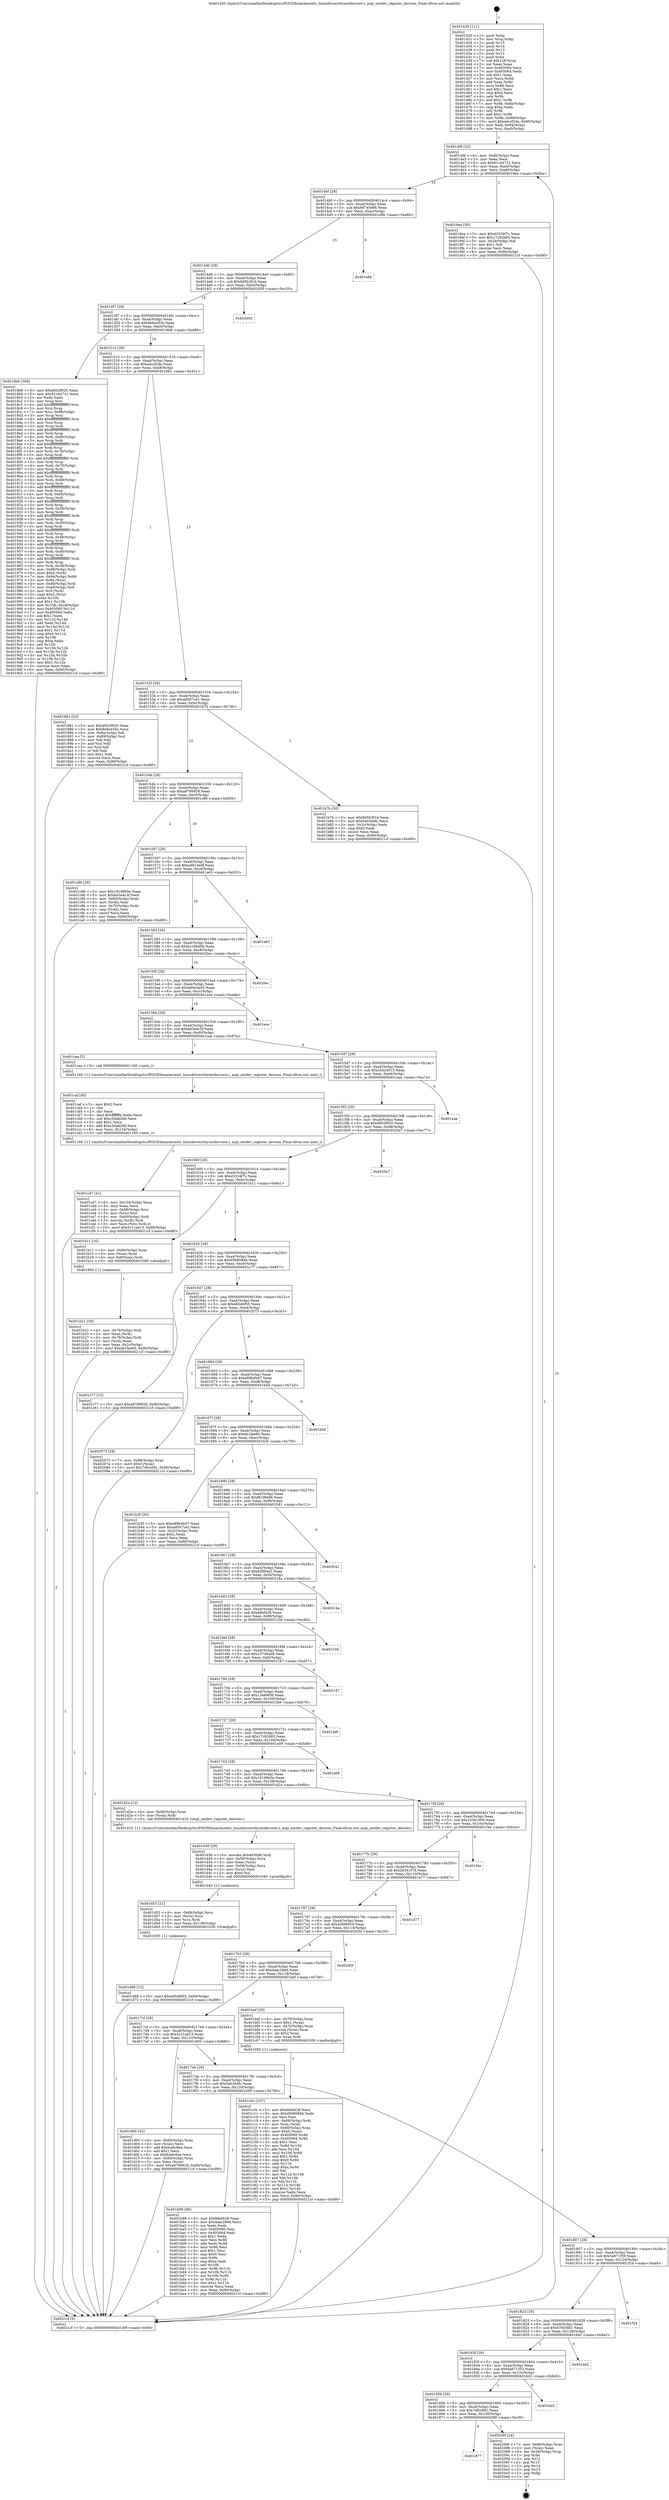 digraph "0x401430" {
  label = "0x401430 (/mnt/c/Users/mathe/Desktop/tcc/POCII/binaries/extr_linuxdriversttyserdevcore.c_acpi_serdev_register_devices_Final-ollvm.out::main(0))"
  labelloc = "t"
  node[shape=record]

  Entry [label="",width=0.3,height=0.3,shape=circle,fillcolor=black,style=filled]
  "0x40149f" [label="{
     0x40149f [32]\l
     | [instrs]\l
     &nbsp;&nbsp;0x40149f \<+6\>: mov -0x90(%rbp),%eax\l
     &nbsp;&nbsp;0x4014a5 \<+2\>: mov %eax,%ecx\l
     &nbsp;&nbsp;0x4014a7 \<+6\>: sub $0x81c44731,%ecx\l
     &nbsp;&nbsp;0x4014ad \<+6\>: mov %eax,-0xa4(%rbp)\l
     &nbsp;&nbsp;0x4014b3 \<+6\>: mov %ecx,-0xa8(%rbp)\l
     &nbsp;&nbsp;0x4014b9 \<+6\>: je 00000000004019ea \<main+0x5ba\>\l
  }"]
  "0x4019ea" [label="{
     0x4019ea [30]\l
     | [instrs]\l
     &nbsp;&nbsp;0x4019ea \<+5\>: mov $0xd3334f7c,%eax\l
     &nbsp;&nbsp;0x4019ef \<+5\>: mov $0x17c92b85,%ecx\l
     &nbsp;&nbsp;0x4019f4 \<+3\>: mov -0x2d(%rbp),%dl\l
     &nbsp;&nbsp;0x4019f7 \<+3\>: test $0x1,%dl\l
     &nbsp;&nbsp;0x4019fa \<+3\>: cmovne %ecx,%eax\l
     &nbsp;&nbsp;0x4019fd \<+6\>: mov %eax,-0x90(%rbp)\l
     &nbsp;&nbsp;0x401a03 \<+5\>: jmp 00000000004021cf \<main+0xd9f\>\l
  }"]
  "0x4014bf" [label="{
     0x4014bf [28]\l
     | [instrs]\l
     &nbsp;&nbsp;0x4014bf \<+5\>: jmp 00000000004014c4 \<main+0x94\>\l
     &nbsp;&nbsp;0x4014c4 \<+6\>: mov -0xa4(%rbp),%eax\l
     &nbsp;&nbsp;0x4014ca \<+5\>: sub $0x98745e66,%eax\l
     &nbsp;&nbsp;0x4014cf \<+6\>: mov %eax,-0xac(%rbp)\l
     &nbsp;&nbsp;0x4014d5 \<+6\>: je 0000000000401e9b \<main+0xa6b\>\l
  }"]
  Exit [label="",width=0.3,height=0.3,shape=circle,fillcolor=black,style=filled,peripheries=2]
  "0x401e9b" [label="{
     0x401e9b\l
  }", style=dashed]
  "0x4014db" [label="{
     0x4014db [28]\l
     | [instrs]\l
     &nbsp;&nbsp;0x4014db \<+5\>: jmp 00000000004014e0 \<main+0xb0\>\l
     &nbsp;&nbsp;0x4014e0 \<+6\>: mov -0xa4(%rbp),%eax\l
     &nbsp;&nbsp;0x4014e6 \<+5\>: sub $0x9d5b3f1d,%eax\l
     &nbsp;&nbsp;0x4014eb \<+6\>: mov %eax,-0xb0(%rbp)\l
     &nbsp;&nbsp;0x4014f1 \<+6\>: je 0000000000402050 \<main+0xc20\>\l
  }"]
  "0x401877" [label="{
     0x401877\l
  }", style=dashed]
  "0x402050" [label="{
     0x402050\l
  }", style=dashed]
  "0x4014f7" [label="{
     0x4014f7 [28]\l
     | [instrs]\l
     &nbsp;&nbsp;0x4014f7 \<+5\>: jmp 00000000004014fc \<main+0xcc\>\l
     &nbsp;&nbsp;0x4014fc \<+6\>: mov -0xa4(%rbp),%eax\l
     &nbsp;&nbsp;0x401502 \<+5\>: sub $0x9e9a455e,%eax\l
     &nbsp;&nbsp;0x401507 \<+6\>: mov %eax,-0xb4(%rbp)\l
     &nbsp;&nbsp;0x40150d \<+6\>: je 00000000004018b6 \<main+0x486\>\l
  }"]
  "0x40208f" [label="{
     0x40208f [24]\l
     | [instrs]\l
     &nbsp;&nbsp;0x40208f \<+7\>: mov -0x88(%rbp),%rax\l
     &nbsp;&nbsp;0x402096 \<+2\>: mov (%rax),%eax\l
     &nbsp;&nbsp;0x402098 \<+4\>: lea -0x28(%rbp),%rsp\l
     &nbsp;&nbsp;0x40209c \<+1\>: pop %rbx\l
     &nbsp;&nbsp;0x40209d \<+2\>: pop %r12\l
     &nbsp;&nbsp;0x40209f \<+2\>: pop %r13\l
     &nbsp;&nbsp;0x4020a1 \<+2\>: pop %r14\l
     &nbsp;&nbsp;0x4020a3 \<+2\>: pop %r15\l
     &nbsp;&nbsp;0x4020a5 \<+1\>: pop %rbp\l
     &nbsp;&nbsp;0x4020a6 \<+1\>: ret\l
  }"]
  "0x4018b6" [label="{
     0x4018b6 [308]\l
     | [instrs]\l
     &nbsp;&nbsp;0x4018b6 \<+5\>: mov $0xd002f920,%eax\l
     &nbsp;&nbsp;0x4018bb \<+5\>: mov $0x81c44731,%ecx\l
     &nbsp;&nbsp;0x4018c0 \<+2\>: xor %edx,%edx\l
     &nbsp;&nbsp;0x4018c2 \<+3\>: mov %rsp,%rsi\l
     &nbsp;&nbsp;0x4018c5 \<+4\>: add $0xfffffffffffffff0,%rsi\l
     &nbsp;&nbsp;0x4018c9 \<+3\>: mov %rsi,%rsp\l
     &nbsp;&nbsp;0x4018cc \<+7\>: mov %rsi,-0x88(%rbp)\l
     &nbsp;&nbsp;0x4018d3 \<+3\>: mov %rsp,%rsi\l
     &nbsp;&nbsp;0x4018d6 \<+4\>: add $0xfffffffffffffff0,%rsi\l
     &nbsp;&nbsp;0x4018da \<+3\>: mov %rsi,%rsp\l
     &nbsp;&nbsp;0x4018dd \<+3\>: mov %rsp,%rdi\l
     &nbsp;&nbsp;0x4018e0 \<+4\>: add $0xfffffffffffffff0,%rdi\l
     &nbsp;&nbsp;0x4018e4 \<+3\>: mov %rdi,%rsp\l
     &nbsp;&nbsp;0x4018e7 \<+4\>: mov %rdi,-0x80(%rbp)\l
     &nbsp;&nbsp;0x4018eb \<+3\>: mov %rsp,%rdi\l
     &nbsp;&nbsp;0x4018ee \<+4\>: add $0xfffffffffffffff0,%rdi\l
     &nbsp;&nbsp;0x4018f2 \<+3\>: mov %rdi,%rsp\l
     &nbsp;&nbsp;0x4018f5 \<+4\>: mov %rdi,-0x78(%rbp)\l
     &nbsp;&nbsp;0x4018f9 \<+3\>: mov %rsp,%rdi\l
     &nbsp;&nbsp;0x4018fc \<+4\>: add $0xfffffffffffffff0,%rdi\l
     &nbsp;&nbsp;0x401900 \<+3\>: mov %rdi,%rsp\l
     &nbsp;&nbsp;0x401903 \<+4\>: mov %rdi,-0x70(%rbp)\l
     &nbsp;&nbsp;0x401907 \<+3\>: mov %rsp,%rdi\l
     &nbsp;&nbsp;0x40190a \<+4\>: add $0xfffffffffffffff0,%rdi\l
     &nbsp;&nbsp;0x40190e \<+3\>: mov %rdi,%rsp\l
     &nbsp;&nbsp;0x401911 \<+4\>: mov %rdi,-0x68(%rbp)\l
     &nbsp;&nbsp;0x401915 \<+3\>: mov %rsp,%rdi\l
     &nbsp;&nbsp;0x401918 \<+4\>: add $0xfffffffffffffff0,%rdi\l
     &nbsp;&nbsp;0x40191c \<+3\>: mov %rdi,%rsp\l
     &nbsp;&nbsp;0x40191f \<+4\>: mov %rdi,-0x60(%rbp)\l
     &nbsp;&nbsp;0x401923 \<+3\>: mov %rsp,%rdi\l
     &nbsp;&nbsp;0x401926 \<+4\>: add $0xfffffffffffffff0,%rdi\l
     &nbsp;&nbsp;0x40192a \<+3\>: mov %rdi,%rsp\l
     &nbsp;&nbsp;0x40192d \<+4\>: mov %rdi,-0x58(%rbp)\l
     &nbsp;&nbsp;0x401931 \<+3\>: mov %rsp,%rdi\l
     &nbsp;&nbsp;0x401934 \<+4\>: add $0xfffffffffffffff0,%rdi\l
     &nbsp;&nbsp;0x401938 \<+3\>: mov %rdi,%rsp\l
     &nbsp;&nbsp;0x40193b \<+4\>: mov %rdi,-0x50(%rbp)\l
     &nbsp;&nbsp;0x40193f \<+3\>: mov %rsp,%rdi\l
     &nbsp;&nbsp;0x401942 \<+4\>: add $0xfffffffffffffff0,%rdi\l
     &nbsp;&nbsp;0x401946 \<+3\>: mov %rdi,%rsp\l
     &nbsp;&nbsp;0x401949 \<+4\>: mov %rdi,-0x48(%rbp)\l
     &nbsp;&nbsp;0x40194d \<+3\>: mov %rsp,%rdi\l
     &nbsp;&nbsp;0x401950 \<+4\>: add $0xfffffffffffffff0,%rdi\l
     &nbsp;&nbsp;0x401954 \<+3\>: mov %rdi,%rsp\l
     &nbsp;&nbsp;0x401957 \<+4\>: mov %rdi,-0x40(%rbp)\l
     &nbsp;&nbsp;0x40195b \<+3\>: mov %rsp,%rdi\l
     &nbsp;&nbsp;0x40195e \<+4\>: add $0xfffffffffffffff0,%rdi\l
     &nbsp;&nbsp;0x401962 \<+3\>: mov %rdi,%rsp\l
     &nbsp;&nbsp;0x401965 \<+4\>: mov %rdi,-0x38(%rbp)\l
     &nbsp;&nbsp;0x401969 \<+7\>: mov -0x88(%rbp),%rdi\l
     &nbsp;&nbsp;0x401970 \<+6\>: movl $0x0,(%rdi)\l
     &nbsp;&nbsp;0x401976 \<+7\>: mov -0x94(%rbp),%r8d\l
     &nbsp;&nbsp;0x40197d \<+3\>: mov %r8d,(%rsi)\l
     &nbsp;&nbsp;0x401980 \<+4\>: mov -0x80(%rbp),%rdi\l
     &nbsp;&nbsp;0x401984 \<+7\>: mov -0xa0(%rbp),%r9\l
     &nbsp;&nbsp;0x40198b \<+3\>: mov %r9,(%rdi)\l
     &nbsp;&nbsp;0x40198e \<+3\>: cmpl $0x2,(%rsi)\l
     &nbsp;&nbsp;0x401991 \<+4\>: setne %r10b\l
     &nbsp;&nbsp;0x401995 \<+4\>: and $0x1,%r10b\l
     &nbsp;&nbsp;0x401999 \<+4\>: mov %r10b,-0x2d(%rbp)\l
     &nbsp;&nbsp;0x40199d \<+8\>: mov 0x405060,%r11d\l
     &nbsp;&nbsp;0x4019a5 \<+7\>: mov 0x405064,%ebx\l
     &nbsp;&nbsp;0x4019ac \<+3\>: sub $0x1,%edx\l
     &nbsp;&nbsp;0x4019af \<+3\>: mov %r11d,%r14d\l
     &nbsp;&nbsp;0x4019b2 \<+3\>: add %edx,%r14d\l
     &nbsp;&nbsp;0x4019b5 \<+4\>: imul %r14d,%r11d\l
     &nbsp;&nbsp;0x4019b9 \<+4\>: and $0x1,%r11d\l
     &nbsp;&nbsp;0x4019bd \<+4\>: cmp $0x0,%r11d\l
     &nbsp;&nbsp;0x4019c1 \<+4\>: sete %r10b\l
     &nbsp;&nbsp;0x4019c5 \<+3\>: cmp $0xa,%ebx\l
     &nbsp;&nbsp;0x4019c8 \<+4\>: setl %r15b\l
     &nbsp;&nbsp;0x4019cc \<+3\>: mov %r10b,%r12b\l
     &nbsp;&nbsp;0x4019cf \<+3\>: and %r15b,%r12b\l
     &nbsp;&nbsp;0x4019d2 \<+3\>: xor %r15b,%r10b\l
     &nbsp;&nbsp;0x4019d5 \<+3\>: or %r10b,%r12b\l
     &nbsp;&nbsp;0x4019d8 \<+4\>: test $0x1,%r12b\l
     &nbsp;&nbsp;0x4019dc \<+3\>: cmovne %ecx,%eax\l
     &nbsp;&nbsp;0x4019df \<+6\>: mov %eax,-0x90(%rbp)\l
     &nbsp;&nbsp;0x4019e5 \<+5\>: jmp 00000000004021cf \<main+0xd9f\>\l
  }"]
  "0x401513" [label="{
     0x401513 [28]\l
     | [instrs]\l
     &nbsp;&nbsp;0x401513 \<+5\>: jmp 0000000000401518 \<main+0xe8\>\l
     &nbsp;&nbsp;0x401518 \<+6\>: mov -0xa4(%rbp),%eax\l
     &nbsp;&nbsp;0x40151e \<+5\>: sub $0xa4ccf24e,%eax\l
     &nbsp;&nbsp;0x401523 \<+6\>: mov %eax,-0xb8(%rbp)\l
     &nbsp;&nbsp;0x401529 \<+6\>: je 0000000000401881 \<main+0x451\>\l
  }"]
  "0x40185b" [label="{
     0x40185b [28]\l
     | [instrs]\l
     &nbsp;&nbsp;0x40185b \<+5\>: jmp 0000000000401860 \<main+0x430\>\l
     &nbsp;&nbsp;0x401860 \<+6\>: mov -0xa4(%rbp),%eax\l
     &nbsp;&nbsp;0x401866 \<+5\>: sub $0x7dfcc691,%eax\l
     &nbsp;&nbsp;0x40186b \<+6\>: mov %eax,-0x130(%rbp)\l
     &nbsp;&nbsp;0x401871 \<+6\>: je 000000000040208f \<main+0xc5f\>\l
  }"]
  "0x401881" [label="{
     0x401881 [53]\l
     | [instrs]\l
     &nbsp;&nbsp;0x401881 \<+5\>: mov $0xd002f920,%eax\l
     &nbsp;&nbsp;0x401886 \<+5\>: mov $0x9e9a455e,%ecx\l
     &nbsp;&nbsp;0x40188b \<+6\>: mov -0x8a(%rbp),%dl\l
     &nbsp;&nbsp;0x401891 \<+7\>: mov -0x89(%rbp),%sil\l
     &nbsp;&nbsp;0x401898 \<+3\>: mov %dl,%dil\l
     &nbsp;&nbsp;0x40189b \<+3\>: and %sil,%dil\l
     &nbsp;&nbsp;0x40189e \<+3\>: xor %sil,%dl\l
     &nbsp;&nbsp;0x4018a1 \<+3\>: or %dl,%dil\l
     &nbsp;&nbsp;0x4018a4 \<+4\>: test $0x1,%dil\l
     &nbsp;&nbsp;0x4018a8 \<+3\>: cmovne %ecx,%eax\l
     &nbsp;&nbsp;0x4018ab \<+6\>: mov %eax,-0x90(%rbp)\l
     &nbsp;&nbsp;0x4018b1 \<+5\>: jmp 00000000004021cf \<main+0xd9f\>\l
  }"]
  "0x40152f" [label="{
     0x40152f [28]\l
     | [instrs]\l
     &nbsp;&nbsp;0x40152f \<+5\>: jmp 0000000000401534 \<main+0x104\>\l
     &nbsp;&nbsp;0x401534 \<+6\>: mov -0xa4(%rbp),%eax\l
     &nbsp;&nbsp;0x40153a \<+5\>: sub $0xa8507ce2,%eax\l
     &nbsp;&nbsp;0x40153f \<+6\>: mov %eax,-0xbc(%rbp)\l
     &nbsp;&nbsp;0x401545 \<+6\>: je 0000000000401b7b \<main+0x74b\>\l
  }"]
  "0x4021cf" [label="{
     0x4021cf [5]\l
     | [instrs]\l
     &nbsp;&nbsp;0x4021cf \<+5\>: jmp 000000000040149f \<main+0x6f\>\l
  }"]
  "0x401430" [label="{
     0x401430 [111]\l
     | [instrs]\l
     &nbsp;&nbsp;0x401430 \<+1\>: push %rbp\l
     &nbsp;&nbsp;0x401431 \<+3\>: mov %rsp,%rbp\l
     &nbsp;&nbsp;0x401434 \<+2\>: push %r15\l
     &nbsp;&nbsp;0x401436 \<+2\>: push %r14\l
     &nbsp;&nbsp;0x401438 \<+2\>: push %r13\l
     &nbsp;&nbsp;0x40143a \<+2\>: push %r12\l
     &nbsp;&nbsp;0x40143c \<+1\>: push %rbx\l
     &nbsp;&nbsp;0x40143d \<+7\>: sub $0x128,%rsp\l
     &nbsp;&nbsp;0x401444 \<+2\>: xor %eax,%eax\l
     &nbsp;&nbsp;0x401446 \<+7\>: mov 0x405060,%ecx\l
     &nbsp;&nbsp;0x40144d \<+7\>: mov 0x405064,%edx\l
     &nbsp;&nbsp;0x401454 \<+3\>: sub $0x1,%eax\l
     &nbsp;&nbsp;0x401457 \<+3\>: mov %ecx,%r8d\l
     &nbsp;&nbsp;0x40145a \<+3\>: add %eax,%r8d\l
     &nbsp;&nbsp;0x40145d \<+4\>: imul %r8d,%ecx\l
     &nbsp;&nbsp;0x401461 \<+3\>: and $0x1,%ecx\l
     &nbsp;&nbsp;0x401464 \<+3\>: cmp $0x0,%ecx\l
     &nbsp;&nbsp;0x401467 \<+4\>: sete %r9b\l
     &nbsp;&nbsp;0x40146b \<+4\>: and $0x1,%r9b\l
     &nbsp;&nbsp;0x40146f \<+7\>: mov %r9b,-0x8a(%rbp)\l
     &nbsp;&nbsp;0x401476 \<+3\>: cmp $0xa,%edx\l
     &nbsp;&nbsp;0x401479 \<+4\>: setl %r9b\l
     &nbsp;&nbsp;0x40147d \<+4\>: and $0x1,%r9b\l
     &nbsp;&nbsp;0x401481 \<+7\>: mov %r9b,-0x89(%rbp)\l
     &nbsp;&nbsp;0x401488 \<+10\>: movl $0xa4ccf24e,-0x90(%rbp)\l
     &nbsp;&nbsp;0x401492 \<+6\>: mov %edi,-0x94(%rbp)\l
     &nbsp;&nbsp;0x401498 \<+7\>: mov %rsi,-0xa0(%rbp)\l
  }"]
  "0x401b02" [label="{
     0x401b02\l
  }", style=dashed]
  "0x40183f" [label="{
     0x40183f [28]\l
     | [instrs]\l
     &nbsp;&nbsp;0x40183f \<+5\>: jmp 0000000000401844 \<main+0x414\>\l
     &nbsp;&nbsp;0x401844 \<+6\>: mov -0xa4(%rbp),%eax\l
     &nbsp;&nbsp;0x40184a \<+5\>: sub $0x6a671351,%eax\l
     &nbsp;&nbsp;0x40184f \<+6\>: mov %eax,-0x12c(%rbp)\l
     &nbsp;&nbsp;0x401855 \<+6\>: je 0000000000401b02 \<main+0x6d2\>\l
  }"]
  "0x401b7b" [label="{
     0x401b7b [30]\l
     | [instrs]\l
     &nbsp;&nbsp;0x401b7b \<+5\>: mov $0x9d5b3f1d,%eax\l
     &nbsp;&nbsp;0x401b80 \<+5\>: mov $0x5e03d4fc,%ecx\l
     &nbsp;&nbsp;0x401b85 \<+3\>: mov -0x2c(%rbp),%edx\l
     &nbsp;&nbsp;0x401b88 \<+3\>: cmp $0x0,%edx\l
     &nbsp;&nbsp;0x401b8b \<+3\>: cmove %ecx,%eax\l
     &nbsp;&nbsp;0x401b8e \<+6\>: mov %eax,-0x90(%rbp)\l
     &nbsp;&nbsp;0x401b94 \<+5\>: jmp 00000000004021cf \<main+0xd9f\>\l
  }"]
  "0x40154b" [label="{
     0x40154b [28]\l
     | [instrs]\l
     &nbsp;&nbsp;0x40154b \<+5\>: jmp 0000000000401550 \<main+0x120\>\l
     &nbsp;&nbsp;0x401550 \<+6\>: mov -0xa4(%rbp),%eax\l
     &nbsp;&nbsp;0x401556 \<+5\>: sub $0xa8799928,%eax\l
     &nbsp;&nbsp;0x40155b \<+6\>: mov %eax,-0xc0(%rbp)\l
     &nbsp;&nbsp;0x401561 \<+6\>: je 0000000000401c86 \<main+0x856\>\l
  }"]
  "0x401dd2" [label="{
     0x401dd2\l
  }", style=dashed]
  "0x401c86" [label="{
     0x401c86 [36]\l
     | [instrs]\l
     &nbsp;&nbsp;0x401c86 \<+5\>: mov $0x19198b5e,%eax\l
     &nbsp;&nbsp;0x401c8b \<+5\>: mov $0xbd3a4c3f,%ecx\l
     &nbsp;&nbsp;0x401c90 \<+4\>: mov -0x60(%rbp),%rdx\l
     &nbsp;&nbsp;0x401c94 \<+2\>: mov (%rdx),%esi\l
     &nbsp;&nbsp;0x401c96 \<+4\>: mov -0x70(%rbp),%rdx\l
     &nbsp;&nbsp;0x401c9a \<+2\>: cmp (%rdx),%esi\l
     &nbsp;&nbsp;0x401c9c \<+3\>: cmovl %ecx,%eax\l
     &nbsp;&nbsp;0x401c9f \<+6\>: mov %eax,-0x90(%rbp)\l
     &nbsp;&nbsp;0x401ca5 \<+5\>: jmp 00000000004021cf \<main+0xd9f\>\l
  }"]
  "0x401567" [label="{
     0x401567 [28]\l
     | [instrs]\l
     &nbsp;&nbsp;0x401567 \<+5\>: jmp 000000000040156c \<main+0x13c\>\l
     &nbsp;&nbsp;0x40156c \<+6\>: mov -0xa4(%rbp),%eax\l
     &nbsp;&nbsp;0x401572 \<+5\>: sub $0xad914edf,%eax\l
     &nbsp;&nbsp;0x401577 \<+6\>: mov %eax,-0xc4(%rbp)\l
     &nbsp;&nbsp;0x40157d \<+6\>: je 0000000000401a63 \<main+0x633\>\l
  }"]
  "0x401823" [label="{
     0x401823 [28]\l
     | [instrs]\l
     &nbsp;&nbsp;0x401823 \<+5\>: jmp 0000000000401828 \<main+0x3f8\>\l
     &nbsp;&nbsp;0x401828 \<+6\>: mov -0xa4(%rbp),%eax\l
     &nbsp;&nbsp;0x40182e \<+5\>: sub $0x67603fd1,%eax\l
     &nbsp;&nbsp;0x401833 \<+6\>: mov %eax,-0x128(%rbp)\l
     &nbsp;&nbsp;0x401839 \<+6\>: je 0000000000401dd2 \<main+0x9a2\>\l
  }"]
  "0x401a63" [label="{
     0x401a63\l
  }", style=dashed]
  "0x401583" [label="{
     0x401583 [28]\l
     | [instrs]\l
     &nbsp;&nbsp;0x401583 \<+5\>: jmp 0000000000401588 \<main+0x158\>\l
     &nbsp;&nbsp;0x401588 \<+6\>: mov -0xa4(%rbp),%eax\l
     &nbsp;&nbsp;0x40158e \<+5\>: sub $0xb1c6bd0b,%eax\l
     &nbsp;&nbsp;0x401593 \<+6\>: mov %eax,-0xc8(%rbp)\l
     &nbsp;&nbsp;0x401599 \<+6\>: je 00000000004020ec \<main+0xcbc\>\l
  }"]
  "0x401f24" [label="{
     0x401f24\l
  }", style=dashed]
  "0x4020ec" [label="{
     0x4020ec\l
  }", style=dashed]
  "0x40159f" [label="{
     0x40159f [28]\l
     | [instrs]\l
     &nbsp;&nbsp;0x40159f \<+5\>: jmp 00000000004015a4 \<main+0x174\>\l
     &nbsp;&nbsp;0x4015a4 \<+6\>: mov -0xa4(%rbp),%eax\l
     &nbsp;&nbsp;0x4015aa \<+5\>: sub $0xb60e3a45,%eax\l
     &nbsp;&nbsp;0x4015af \<+6\>: mov %eax,-0xcc(%rbp)\l
     &nbsp;&nbsp;0x4015b5 \<+6\>: je 0000000000401ece \<main+0xa9e\>\l
  }"]
  "0x401d68" [label="{
     0x401d68 [15]\l
     | [instrs]\l
     &nbsp;&nbsp;0x401d68 \<+10\>: movl $0xe6546f55,-0x90(%rbp)\l
     &nbsp;&nbsp;0x401d72 \<+5\>: jmp 00000000004021cf \<main+0xd9f\>\l
  }"]
  "0x401ece" [label="{
     0x401ece\l
  }", style=dashed]
  "0x4015bb" [label="{
     0x4015bb [28]\l
     | [instrs]\l
     &nbsp;&nbsp;0x4015bb \<+5\>: jmp 00000000004015c0 \<main+0x190\>\l
     &nbsp;&nbsp;0x4015c0 \<+6\>: mov -0xa4(%rbp),%eax\l
     &nbsp;&nbsp;0x4015c6 \<+5\>: sub $0xbd3a4c3f,%eax\l
     &nbsp;&nbsp;0x4015cb \<+6\>: mov %eax,-0xd0(%rbp)\l
     &nbsp;&nbsp;0x4015d1 \<+6\>: je 0000000000401caa \<main+0x87a\>\l
  }"]
  "0x401d53" [label="{
     0x401d53 [21]\l
     | [instrs]\l
     &nbsp;&nbsp;0x401d53 \<+4\>: mov -0x68(%rbp),%rcx\l
     &nbsp;&nbsp;0x401d57 \<+3\>: mov (%rcx),%rcx\l
     &nbsp;&nbsp;0x401d5a \<+3\>: mov %rcx,%rdi\l
     &nbsp;&nbsp;0x401d5d \<+6\>: mov %eax,-0x138(%rbp)\l
     &nbsp;&nbsp;0x401d63 \<+5\>: call 0000000000401030 \<free@plt\>\l
     | [calls]\l
     &nbsp;&nbsp;0x401030 \{1\} (unknown)\l
  }"]
  "0x401caa" [label="{
     0x401caa [5]\l
     | [instrs]\l
     &nbsp;&nbsp;0x401caa \<+5\>: call 0000000000401160 \<next_i\>\l
     | [calls]\l
     &nbsp;&nbsp;0x401160 \{1\} (/mnt/c/Users/mathe/Desktop/tcc/POCII/binaries/extr_linuxdriversttyserdevcore.c_acpi_serdev_register_devices_Final-ollvm.out::next_i)\l
  }"]
  "0x4015d7" [label="{
     0x4015d7 [28]\l
     | [instrs]\l
     &nbsp;&nbsp;0x4015d7 \<+5\>: jmp 00000000004015dc \<main+0x1ac\>\l
     &nbsp;&nbsp;0x4015dc \<+6\>: mov -0xa4(%rbp),%eax\l
     &nbsp;&nbsp;0x4015e2 \<+5\>: sub $0xc5d24015,%eax\l
     &nbsp;&nbsp;0x4015e7 \<+6\>: mov %eax,-0xd4(%rbp)\l
     &nbsp;&nbsp;0x4015ed \<+6\>: je 0000000000401eaa \<main+0xa7a\>\l
  }"]
  "0x401d36" [label="{
     0x401d36 [29]\l
     | [instrs]\l
     &nbsp;&nbsp;0x401d36 \<+10\>: movabs $0x4030d6,%rdi\l
     &nbsp;&nbsp;0x401d40 \<+4\>: mov -0x58(%rbp),%rcx\l
     &nbsp;&nbsp;0x401d44 \<+2\>: mov %eax,(%rcx)\l
     &nbsp;&nbsp;0x401d46 \<+4\>: mov -0x58(%rbp),%rcx\l
     &nbsp;&nbsp;0x401d4a \<+2\>: mov (%rcx),%esi\l
     &nbsp;&nbsp;0x401d4c \<+2\>: mov $0x0,%al\l
     &nbsp;&nbsp;0x401d4e \<+5\>: call 0000000000401040 \<printf@plt\>\l
     | [calls]\l
     &nbsp;&nbsp;0x401040 \{1\} (unknown)\l
  }"]
  "0x401eaa" [label="{
     0x401eaa\l
  }", style=dashed]
  "0x4015f3" [label="{
     0x4015f3 [28]\l
     | [instrs]\l
     &nbsp;&nbsp;0x4015f3 \<+5\>: jmp 00000000004015f8 \<main+0x1c8\>\l
     &nbsp;&nbsp;0x4015f8 \<+6\>: mov -0xa4(%rbp),%eax\l
     &nbsp;&nbsp;0x4015fe \<+5\>: sub $0xd002f920,%eax\l
     &nbsp;&nbsp;0x401603 \<+6\>: mov %eax,-0xd8(%rbp)\l
     &nbsp;&nbsp;0x401609 \<+6\>: je 00000000004020a7 \<main+0xc77\>\l
  }"]
  "0x401cd7" [label="{
     0x401cd7 [41]\l
     | [instrs]\l
     &nbsp;&nbsp;0x401cd7 \<+6\>: mov -0x134(%rbp),%ecx\l
     &nbsp;&nbsp;0x401cdd \<+3\>: imul %eax,%ecx\l
     &nbsp;&nbsp;0x401ce0 \<+4\>: mov -0x68(%rbp),%rsi\l
     &nbsp;&nbsp;0x401ce4 \<+3\>: mov (%rsi),%rsi\l
     &nbsp;&nbsp;0x401ce7 \<+4\>: mov -0x60(%rbp),%rdi\l
     &nbsp;&nbsp;0x401ceb \<+3\>: movslq (%rdi),%rdi\l
     &nbsp;&nbsp;0x401cee \<+3\>: mov %ecx,(%rsi,%rdi,4)\l
     &nbsp;&nbsp;0x401cf1 \<+10\>: movl $0x5c11ad13,-0x90(%rbp)\l
     &nbsp;&nbsp;0x401cfb \<+5\>: jmp 00000000004021cf \<main+0xd9f\>\l
  }"]
  "0x4020a7" [label="{
     0x4020a7\l
  }", style=dashed]
  "0x40160f" [label="{
     0x40160f [28]\l
     | [instrs]\l
     &nbsp;&nbsp;0x40160f \<+5\>: jmp 0000000000401614 \<main+0x1e4\>\l
     &nbsp;&nbsp;0x401614 \<+6\>: mov -0xa4(%rbp),%eax\l
     &nbsp;&nbsp;0x40161a \<+5\>: sub $0xd3334f7c,%eax\l
     &nbsp;&nbsp;0x40161f \<+6\>: mov %eax,-0xdc(%rbp)\l
     &nbsp;&nbsp;0x401625 \<+6\>: je 0000000000401b11 \<main+0x6e1\>\l
  }"]
  "0x401caf" [label="{
     0x401caf [40]\l
     | [instrs]\l
     &nbsp;&nbsp;0x401caf \<+5\>: mov $0x2,%ecx\l
     &nbsp;&nbsp;0x401cb4 \<+1\>: cltd\l
     &nbsp;&nbsp;0x401cb5 \<+2\>: idiv %ecx\l
     &nbsp;&nbsp;0x401cb7 \<+6\>: imul $0xfffffffe,%edx,%ecx\l
     &nbsp;&nbsp;0x401cbd \<+6\>: sub $0xc5da626b,%ecx\l
     &nbsp;&nbsp;0x401cc3 \<+3\>: add $0x1,%ecx\l
     &nbsp;&nbsp;0x401cc6 \<+6\>: add $0xc5da626b,%ecx\l
     &nbsp;&nbsp;0x401ccc \<+6\>: mov %ecx,-0x134(%rbp)\l
     &nbsp;&nbsp;0x401cd2 \<+5\>: call 0000000000401160 \<next_i\>\l
     | [calls]\l
     &nbsp;&nbsp;0x401160 \{1\} (/mnt/c/Users/mathe/Desktop/tcc/POCII/binaries/extr_linuxdriversttyserdevcore.c_acpi_serdev_register_devices_Final-ollvm.out::next_i)\l
  }"]
  "0x401b11" [label="{
     0x401b11 [16]\l
     | [instrs]\l
     &nbsp;&nbsp;0x401b11 \<+4\>: mov -0x80(%rbp),%rax\l
     &nbsp;&nbsp;0x401b15 \<+3\>: mov (%rax),%rax\l
     &nbsp;&nbsp;0x401b18 \<+4\>: mov 0x8(%rax),%rdi\l
     &nbsp;&nbsp;0x401b1c \<+5\>: call 0000000000401060 \<atoi@plt\>\l
     | [calls]\l
     &nbsp;&nbsp;0x401060 \{1\} (unknown)\l
  }"]
  "0x40162b" [label="{
     0x40162b [28]\l
     | [instrs]\l
     &nbsp;&nbsp;0x40162b \<+5\>: jmp 0000000000401630 \<main+0x200\>\l
     &nbsp;&nbsp;0x401630 \<+6\>: mov -0xa4(%rbp),%eax\l
     &nbsp;&nbsp;0x401636 \<+5\>: sub $0xd568084b,%eax\l
     &nbsp;&nbsp;0x40163b \<+6\>: mov %eax,-0xe0(%rbp)\l
     &nbsp;&nbsp;0x401641 \<+6\>: je 0000000000401c77 \<main+0x847\>\l
  }"]
  "0x401b21" [label="{
     0x401b21 [30]\l
     | [instrs]\l
     &nbsp;&nbsp;0x401b21 \<+4\>: mov -0x78(%rbp),%rdi\l
     &nbsp;&nbsp;0x401b25 \<+2\>: mov %eax,(%rdi)\l
     &nbsp;&nbsp;0x401b27 \<+4\>: mov -0x78(%rbp),%rdi\l
     &nbsp;&nbsp;0x401b2b \<+2\>: mov (%rdi),%eax\l
     &nbsp;&nbsp;0x401b2d \<+3\>: mov %eax,-0x2c(%rbp)\l
     &nbsp;&nbsp;0x401b30 \<+10\>: movl $0xeb1fee60,-0x90(%rbp)\l
     &nbsp;&nbsp;0x401b3a \<+5\>: jmp 00000000004021cf \<main+0xd9f\>\l
  }"]
  "0x401c0c" [label="{
     0x401c0c [107]\l
     | [instrs]\l
     &nbsp;&nbsp;0x401c0c \<+5\>: mov $0x68ef428,%ecx\l
     &nbsp;&nbsp;0x401c11 \<+5\>: mov $0xd568084b,%edx\l
     &nbsp;&nbsp;0x401c16 \<+2\>: xor %esi,%esi\l
     &nbsp;&nbsp;0x401c18 \<+4\>: mov -0x68(%rbp),%rdi\l
     &nbsp;&nbsp;0x401c1c \<+3\>: mov %rax,(%rdi)\l
     &nbsp;&nbsp;0x401c1f \<+4\>: mov -0x60(%rbp),%rax\l
     &nbsp;&nbsp;0x401c23 \<+6\>: movl $0x0,(%rax)\l
     &nbsp;&nbsp;0x401c29 \<+8\>: mov 0x405060,%r8d\l
     &nbsp;&nbsp;0x401c31 \<+8\>: mov 0x405064,%r9d\l
     &nbsp;&nbsp;0x401c39 \<+3\>: sub $0x1,%esi\l
     &nbsp;&nbsp;0x401c3c \<+3\>: mov %r8d,%r10d\l
     &nbsp;&nbsp;0x401c3f \<+3\>: add %esi,%r10d\l
     &nbsp;&nbsp;0x401c42 \<+4\>: imul %r10d,%r8d\l
     &nbsp;&nbsp;0x401c46 \<+4\>: and $0x1,%r8d\l
     &nbsp;&nbsp;0x401c4a \<+4\>: cmp $0x0,%r8d\l
     &nbsp;&nbsp;0x401c4e \<+4\>: sete %r11b\l
     &nbsp;&nbsp;0x401c52 \<+4\>: cmp $0xa,%r9d\l
     &nbsp;&nbsp;0x401c56 \<+3\>: setl %bl\l
     &nbsp;&nbsp;0x401c59 \<+3\>: mov %r11b,%r14b\l
     &nbsp;&nbsp;0x401c5c \<+3\>: and %bl,%r14b\l
     &nbsp;&nbsp;0x401c5f \<+3\>: xor %bl,%r11b\l
     &nbsp;&nbsp;0x401c62 \<+3\>: or %r11b,%r14b\l
     &nbsp;&nbsp;0x401c65 \<+4\>: test $0x1,%r14b\l
     &nbsp;&nbsp;0x401c69 \<+3\>: cmovne %edx,%ecx\l
     &nbsp;&nbsp;0x401c6c \<+6\>: mov %ecx,-0x90(%rbp)\l
     &nbsp;&nbsp;0x401c72 \<+5\>: jmp 00000000004021cf \<main+0xd9f\>\l
  }"]
  "0x401c77" [label="{
     0x401c77 [15]\l
     | [instrs]\l
     &nbsp;&nbsp;0x401c77 \<+10\>: movl $0xa8799928,-0x90(%rbp)\l
     &nbsp;&nbsp;0x401c81 \<+5\>: jmp 00000000004021cf \<main+0xd9f\>\l
  }"]
  "0x401647" [label="{
     0x401647 [28]\l
     | [instrs]\l
     &nbsp;&nbsp;0x401647 \<+5\>: jmp 000000000040164c \<main+0x21c\>\l
     &nbsp;&nbsp;0x40164c \<+6\>: mov -0xa4(%rbp),%eax\l
     &nbsp;&nbsp;0x401652 \<+5\>: sub $0xe6546f55,%eax\l
     &nbsp;&nbsp;0x401657 \<+6\>: mov %eax,-0xe4(%rbp)\l
     &nbsp;&nbsp;0x40165d \<+6\>: je 0000000000402073 \<main+0xc43\>\l
  }"]
  "0x401807" [label="{
     0x401807 [28]\l
     | [instrs]\l
     &nbsp;&nbsp;0x401807 \<+5\>: jmp 000000000040180c \<main+0x3dc\>\l
     &nbsp;&nbsp;0x40180c \<+6\>: mov -0xa4(%rbp),%eax\l
     &nbsp;&nbsp;0x401812 \<+5\>: sub $0x5e871f39,%eax\l
     &nbsp;&nbsp;0x401817 \<+6\>: mov %eax,-0x124(%rbp)\l
     &nbsp;&nbsp;0x40181d \<+6\>: je 0000000000401f24 \<main+0xaf4\>\l
  }"]
  "0x402073" [label="{
     0x402073 [28]\l
     | [instrs]\l
     &nbsp;&nbsp;0x402073 \<+7\>: mov -0x88(%rbp),%rax\l
     &nbsp;&nbsp;0x40207a \<+6\>: movl $0x0,(%rax)\l
     &nbsp;&nbsp;0x402080 \<+10\>: movl $0x7dfcc691,-0x90(%rbp)\l
     &nbsp;&nbsp;0x40208a \<+5\>: jmp 00000000004021cf \<main+0xd9f\>\l
  }"]
  "0x401663" [label="{
     0x401663 [28]\l
     | [instrs]\l
     &nbsp;&nbsp;0x401663 \<+5\>: jmp 0000000000401668 \<main+0x238\>\l
     &nbsp;&nbsp;0x401668 \<+6\>: mov -0xa4(%rbp),%eax\l
     &nbsp;&nbsp;0x40166e \<+5\>: sub $0xe89b4b47,%eax\l
     &nbsp;&nbsp;0x401673 \<+6\>: mov %eax,-0xe8(%rbp)\l
     &nbsp;&nbsp;0x401679 \<+6\>: je 0000000000401b5d \<main+0x72d\>\l
  }"]
  "0x401b99" [label="{
     0x401b99 [86]\l
     | [instrs]\l
     &nbsp;&nbsp;0x401b99 \<+5\>: mov $0x68ef428,%eax\l
     &nbsp;&nbsp;0x401b9e \<+5\>: mov $0x4aac28e6,%ecx\l
     &nbsp;&nbsp;0x401ba3 \<+2\>: xor %edx,%edx\l
     &nbsp;&nbsp;0x401ba5 \<+7\>: mov 0x405060,%esi\l
     &nbsp;&nbsp;0x401bac \<+7\>: mov 0x405064,%edi\l
     &nbsp;&nbsp;0x401bb3 \<+3\>: sub $0x1,%edx\l
     &nbsp;&nbsp;0x401bb6 \<+3\>: mov %esi,%r8d\l
     &nbsp;&nbsp;0x401bb9 \<+3\>: add %edx,%r8d\l
     &nbsp;&nbsp;0x401bbc \<+4\>: imul %r8d,%esi\l
     &nbsp;&nbsp;0x401bc0 \<+3\>: and $0x1,%esi\l
     &nbsp;&nbsp;0x401bc3 \<+3\>: cmp $0x0,%esi\l
     &nbsp;&nbsp;0x401bc6 \<+4\>: sete %r9b\l
     &nbsp;&nbsp;0x401bca \<+3\>: cmp $0xa,%edi\l
     &nbsp;&nbsp;0x401bcd \<+4\>: setl %r10b\l
     &nbsp;&nbsp;0x401bd1 \<+3\>: mov %r9b,%r11b\l
     &nbsp;&nbsp;0x401bd4 \<+3\>: and %r10b,%r11b\l
     &nbsp;&nbsp;0x401bd7 \<+3\>: xor %r10b,%r9b\l
     &nbsp;&nbsp;0x401bda \<+3\>: or %r9b,%r11b\l
     &nbsp;&nbsp;0x401bdd \<+4\>: test $0x1,%r11b\l
     &nbsp;&nbsp;0x401be1 \<+3\>: cmovne %ecx,%eax\l
     &nbsp;&nbsp;0x401be4 \<+6\>: mov %eax,-0x90(%rbp)\l
     &nbsp;&nbsp;0x401bea \<+5\>: jmp 00000000004021cf \<main+0xd9f\>\l
  }"]
  "0x401b5d" [label="{
     0x401b5d\l
  }", style=dashed]
  "0x40167f" [label="{
     0x40167f [28]\l
     | [instrs]\l
     &nbsp;&nbsp;0x40167f \<+5\>: jmp 0000000000401684 \<main+0x254\>\l
     &nbsp;&nbsp;0x401684 \<+6\>: mov -0xa4(%rbp),%eax\l
     &nbsp;&nbsp;0x40168a \<+5\>: sub $0xeb1fee60,%eax\l
     &nbsp;&nbsp;0x40168f \<+6\>: mov %eax,-0xec(%rbp)\l
     &nbsp;&nbsp;0x401695 \<+6\>: je 0000000000401b3f \<main+0x70f\>\l
  }"]
  "0x4017eb" [label="{
     0x4017eb [28]\l
     | [instrs]\l
     &nbsp;&nbsp;0x4017eb \<+5\>: jmp 00000000004017f0 \<main+0x3c0\>\l
     &nbsp;&nbsp;0x4017f0 \<+6\>: mov -0xa4(%rbp),%eax\l
     &nbsp;&nbsp;0x4017f6 \<+5\>: sub $0x5e03d4fc,%eax\l
     &nbsp;&nbsp;0x4017fb \<+6\>: mov %eax,-0x120(%rbp)\l
     &nbsp;&nbsp;0x401801 \<+6\>: je 0000000000401b99 \<main+0x769\>\l
  }"]
  "0x401b3f" [label="{
     0x401b3f [30]\l
     | [instrs]\l
     &nbsp;&nbsp;0x401b3f \<+5\>: mov $0xe89b4b47,%eax\l
     &nbsp;&nbsp;0x401b44 \<+5\>: mov $0xa8507ce2,%ecx\l
     &nbsp;&nbsp;0x401b49 \<+3\>: mov -0x2c(%rbp),%edx\l
     &nbsp;&nbsp;0x401b4c \<+3\>: cmp $0x1,%edx\l
     &nbsp;&nbsp;0x401b4f \<+3\>: cmovl %ecx,%eax\l
     &nbsp;&nbsp;0x401b52 \<+6\>: mov %eax,-0x90(%rbp)\l
     &nbsp;&nbsp;0x401b58 \<+5\>: jmp 00000000004021cf \<main+0xd9f\>\l
  }"]
  "0x40169b" [label="{
     0x40169b [28]\l
     | [instrs]\l
     &nbsp;&nbsp;0x40169b \<+5\>: jmp 00000000004016a0 \<main+0x270\>\l
     &nbsp;&nbsp;0x4016a0 \<+6\>: mov -0xa4(%rbp),%eax\l
     &nbsp;&nbsp;0x4016a6 \<+5\>: sub $0xf61f9e99,%eax\l
     &nbsp;&nbsp;0x4016ab \<+6\>: mov %eax,-0xf0(%rbp)\l
     &nbsp;&nbsp;0x4016b1 \<+6\>: je 0000000000402041 \<main+0xc11\>\l
  }"]
  "0x401d00" [label="{
     0x401d00 [42]\l
     | [instrs]\l
     &nbsp;&nbsp;0x401d00 \<+4\>: mov -0x60(%rbp),%rax\l
     &nbsp;&nbsp;0x401d04 \<+2\>: mov (%rax),%ecx\l
     &nbsp;&nbsp;0x401d06 \<+6\>: add $0xfce6c6ee,%ecx\l
     &nbsp;&nbsp;0x401d0c \<+3\>: add $0x1,%ecx\l
     &nbsp;&nbsp;0x401d0f \<+6\>: sub $0xfce6c6ee,%ecx\l
     &nbsp;&nbsp;0x401d15 \<+4\>: mov -0x60(%rbp),%rax\l
     &nbsp;&nbsp;0x401d19 \<+2\>: mov %ecx,(%rax)\l
     &nbsp;&nbsp;0x401d1b \<+10\>: movl $0xa8799928,-0x90(%rbp)\l
     &nbsp;&nbsp;0x401d25 \<+5\>: jmp 00000000004021cf \<main+0xd9f\>\l
  }"]
  "0x402041" [label="{
     0x402041\l
  }", style=dashed]
  "0x4016b7" [label="{
     0x4016b7 [28]\l
     | [instrs]\l
     &nbsp;&nbsp;0x4016b7 \<+5\>: jmp 00000000004016bc \<main+0x28c\>\l
     &nbsp;&nbsp;0x4016bc \<+6\>: mov -0xa4(%rbp),%eax\l
     &nbsp;&nbsp;0x4016c2 \<+5\>: sub $0xfc0f6ee2,%eax\l
     &nbsp;&nbsp;0x4016c7 \<+6\>: mov %eax,-0xf4(%rbp)\l
     &nbsp;&nbsp;0x4016cd \<+6\>: je 000000000040214a \<main+0xd1a\>\l
  }"]
  "0x4017cf" [label="{
     0x4017cf [28]\l
     | [instrs]\l
     &nbsp;&nbsp;0x4017cf \<+5\>: jmp 00000000004017d4 \<main+0x3a4\>\l
     &nbsp;&nbsp;0x4017d4 \<+6\>: mov -0xa4(%rbp),%eax\l
     &nbsp;&nbsp;0x4017da \<+5\>: sub $0x5c11ad13,%eax\l
     &nbsp;&nbsp;0x4017df \<+6\>: mov %eax,-0x11c(%rbp)\l
     &nbsp;&nbsp;0x4017e5 \<+6\>: je 0000000000401d00 \<main+0x8d0\>\l
  }"]
  "0x40214a" [label="{
     0x40214a\l
  }", style=dashed]
  "0x4016d3" [label="{
     0x4016d3 [28]\l
     | [instrs]\l
     &nbsp;&nbsp;0x4016d3 \<+5\>: jmp 00000000004016d8 \<main+0x2a8\>\l
     &nbsp;&nbsp;0x4016d8 \<+6\>: mov -0xa4(%rbp),%eax\l
     &nbsp;&nbsp;0x4016de \<+5\>: sub $0x68ef428,%eax\l
     &nbsp;&nbsp;0x4016e3 \<+6\>: mov %eax,-0xf8(%rbp)\l
     &nbsp;&nbsp;0x4016e9 \<+6\>: je 000000000040210d \<main+0xcdd\>\l
  }"]
  "0x401bef" [label="{
     0x401bef [29]\l
     | [instrs]\l
     &nbsp;&nbsp;0x401bef \<+4\>: mov -0x70(%rbp),%rax\l
     &nbsp;&nbsp;0x401bf3 \<+6\>: movl $0x1,(%rax)\l
     &nbsp;&nbsp;0x401bf9 \<+4\>: mov -0x70(%rbp),%rax\l
     &nbsp;&nbsp;0x401bfd \<+3\>: movslq (%rax),%rax\l
     &nbsp;&nbsp;0x401c00 \<+4\>: shl $0x2,%rax\l
     &nbsp;&nbsp;0x401c04 \<+3\>: mov %rax,%rdi\l
     &nbsp;&nbsp;0x401c07 \<+5\>: call 0000000000401050 \<malloc@plt\>\l
     | [calls]\l
     &nbsp;&nbsp;0x401050 \{1\} (unknown)\l
  }"]
  "0x40210d" [label="{
     0x40210d\l
  }", style=dashed]
  "0x4016ef" [label="{
     0x4016ef [28]\l
     | [instrs]\l
     &nbsp;&nbsp;0x4016ef \<+5\>: jmp 00000000004016f4 \<main+0x2c4\>\l
     &nbsp;&nbsp;0x4016f4 \<+6\>: mov -0xa4(%rbp),%eax\l
     &nbsp;&nbsp;0x4016fa \<+5\>: sub $0x107d0ad8,%eax\l
     &nbsp;&nbsp;0x4016ff \<+6\>: mov %eax,-0xfc(%rbp)\l
     &nbsp;&nbsp;0x401705 \<+6\>: je 0000000000402187 \<main+0xd57\>\l
  }"]
  "0x4017b3" [label="{
     0x4017b3 [28]\l
     | [instrs]\l
     &nbsp;&nbsp;0x4017b3 \<+5\>: jmp 00000000004017b8 \<main+0x388\>\l
     &nbsp;&nbsp;0x4017b8 \<+6\>: mov -0xa4(%rbp),%eax\l
     &nbsp;&nbsp;0x4017be \<+5\>: sub $0x4aac28e6,%eax\l
     &nbsp;&nbsp;0x4017c3 \<+6\>: mov %eax,-0x118(%rbp)\l
     &nbsp;&nbsp;0x4017c9 \<+6\>: je 0000000000401bef \<main+0x7bf\>\l
  }"]
  "0x402187" [label="{
     0x402187\l
  }", style=dashed]
  "0x40170b" [label="{
     0x40170b [28]\l
     | [instrs]\l
     &nbsp;&nbsp;0x40170b \<+5\>: jmp 0000000000401710 \<main+0x2e0\>\l
     &nbsp;&nbsp;0x401710 \<+6\>: mov -0xa4(%rbp),%eax\l
     &nbsp;&nbsp;0x401716 \<+5\>: sub $0x13e69f36,%eax\l
     &nbsp;&nbsp;0x40171b \<+6\>: mov %eax,-0x100(%rbp)\l
     &nbsp;&nbsp;0x401721 \<+6\>: je 0000000000401fa9 \<main+0xb79\>\l
  }"]
  "0x40205f" [label="{
     0x40205f\l
  }", style=dashed]
  "0x401fa9" [label="{
     0x401fa9\l
  }", style=dashed]
  "0x401727" [label="{
     0x401727 [28]\l
     | [instrs]\l
     &nbsp;&nbsp;0x401727 \<+5\>: jmp 000000000040172c \<main+0x2fc\>\l
     &nbsp;&nbsp;0x40172c \<+6\>: mov -0xa4(%rbp),%eax\l
     &nbsp;&nbsp;0x401732 \<+5\>: sub $0x17c92b85,%eax\l
     &nbsp;&nbsp;0x401737 \<+6\>: mov %eax,-0x104(%rbp)\l
     &nbsp;&nbsp;0x40173d \<+6\>: je 0000000000401a08 \<main+0x5d8\>\l
  }"]
  "0x401797" [label="{
     0x401797 [28]\l
     | [instrs]\l
     &nbsp;&nbsp;0x401797 \<+5\>: jmp 000000000040179c \<main+0x36c\>\l
     &nbsp;&nbsp;0x40179c \<+6\>: mov -0xa4(%rbp),%eax\l
     &nbsp;&nbsp;0x4017a2 \<+5\>: sub $0x4369fd54,%eax\l
     &nbsp;&nbsp;0x4017a7 \<+6\>: mov %eax,-0x114(%rbp)\l
     &nbsp;&nbsp;0x4017ad \<+6\>: je 000000000040205f \<main+0xc2f\>\l
  }"]
  "0x401a08" [label="{
     0x401a08\l
  }", style=dashed]
  "0x401743" [label="{
     0x401743 [28]\l
     | [instrs]\l
     &nbsp;&nbsp;0x401743 \<+5\>: jmp 0000000000401748 \<main+0x318\>\l
     &nbsp;&nbsp;0x401748 \<+6\>: mov -0xa4(%rbp),%eax\l
     &nbsp;&nbsp;0x40174e \<+5\>: sub $0x19198b5e,%eax\l
     &nbsp;&nbsp;0x401753 \<+6\>: mov %eax,-0x108(%rbp)\l
     &nbsp;&nbsp;0x401759 \<+6\>: je 0000000000401d2a \<main+0x8fa\>\l
  }"]
  "0x401d77" [label="{
     0x401d77\l
  }", style=dashed]
  "0x401d2a" [label="{
     0x401d2a [12]\l
     | [instrs]\l
     &nbsp;&nbsp;0x401d2a \<+4\>: mov -0x68(%rbp),%rax\l
     &nbsp;&nbsp;0x401d2e \<+3\>: mov (%rax),%rdi\l
     &nbsp;&nbsp;0x401d31 \<+5\>: call 0000000000401410 \<acpi_serdev_register_devices\>\l
     | [calls]\l
     &nbsp;&nbsp;0x401410 \{1\} (/mnt/c/Users/mathe/Desktop/tcc/POCII/binaries/extr_linuxdriversttyserdevcore.c_acpi_serdev_register_devices_Final-ollvm.out::acpi_serdev_register_devices)\l
  }"]
  "0x40175f" [label="{
     0x40175f [28]\l
     | [instrs]\l
     &nbsp;&nbsp;0x40175f \<+5\>: jmp 0000000000401764 \<main+0x334\>\l
     &nbsp;&nbsp;0x401764 \<+6\>: mov -0xa4(%rbp),%eax\l
     &nbsp;&nbsp;0x40176a \<+5\>: sub $0x233b1009,%eax\l
     &nbsp;&nbsp;0x40176f \<+6\>: mov %eax,-0x10c(%rbp)\l
     &nbsp;&nbsp;0x401775 \<+6\>: je 0000000000401f4e \<main+0xb1e\>\l
  }"]
  "0x40177b" [label="{
     0x40177b [28]\l
     | [instrs]\l
     &nbsp;&nbsp;0x40177b \<+5\>: jmp 0000000000401780 \<main+0x350\>\l
     &nbsp;&nbsp;0x401780 \<+6\>: mov -0xa4(%rbp),%eax\l
     &nbsp;&nbsp;0x401786 \<+5\>: sub $0x2b541f7d,%eax\l
     &nbsp;&nbsp;0x40178b \<+6\>: mov %eax,-0x110(%rbp)\l
     &nbsp;&nbsp;0x401791 \<+6\>: je 0000000000401d77 \<main+0x947\>\l
  }"]
  "0x401f4e" [label="{
     0x401f4e\l
  }", style=dashed]
  Entry -> "0x401430" [label=" 1"]
  "0x40149f" -> "0x4019ea" [label=" 1"]
  "0x40149f" -> "0x4014bf" [label=" 15"]
  "0x40208f" -> Exit [label=" 1"]
  "0x4014bf" -> "0x401e9b" [label=" 0"]
  "0x4014bf" -> "0x4014db" [label=" 15"]
  "0x40185b" -> "0x401877" [label=" 0"]
  "0x4014db" -> "0x402050" [label=" 0"]
  "0x4014db" -> "0x4014f7" [label=" 15"]
  "0x40185b" -> "0x40208f" [label=" 1"]
  "0x4014f7" -> "0x4018b6" [label=" 1"]
  "0x4014f7" -> "0x401513" [label=" 14"]
  "0x40183f" -> "0x40185b" [label=" 1"]
  "0x401513" -> "0x401881" [label=" 1"]
  "0x401513" -> "0x40152f" [label=" 13"]
  "0x401881" -> "0x4021cf" [label=" 1"]
  "0x401430" -> "0x40149f" [label=" 1"]
  "0x4021cf" -> "0x40149f" [label=" 15"]
  "0x40183f" -> "0x401b02" [label=" 0"]
  "0x4018b6" -> "0x4021cf" [label=" 1"]
  "0x4019ea" -> "0x4021cf" [label=" 1"]
  "0x401823" -> "0x40183f" [label=" 1"]
  "0x40152f" -> "0x401b7b" [label=" 1"]
  "0x40152f" -> "0x40154b" [label=" 12"]
  "0x401823" -> "0x401dd2" [label=" 0"]
  "0x40154b" -> "0x401c86" [label=" 2"]
  "0x40154b" -> "0x401567" [label=" 10"]
  "0x401807" -> "0x401823" [label=" 1"]
  "0x401567" -> "0x401a63" [label=" 0"]
  "0x401567" -> "0x401583" [label=" 10"]
  "0x401807" -> "0x401f24" [label=" 0"]
  "0x401583" -> "0x4020ec" [label=" 0"]
  "0x401583" -> "0x40159f" [label=" 10"]
  "0x402073" -> "0x4021cf" [label=" 1"]
  "0x40159f" -> "0x401ece" [label=" 0"]
  "0x40159f" -> "0x4015bb" [label=" 10"]
  "0x401d68" -> "0x4021cf" [label=" 1"]
  "0x4015bb" -> "0x401caa" [label=" 1"]
  "0x4015bb" -> "0x4015d7" [label=" 9"]
  "0x401d53" -> "0x401d68" [label=" 1"]
  "0x4015d7" -> "0x401eaa" [label=" 0"]
  "0x4015d7" -> "0x4015f3" [label=" 9"]
  "0x401d36" -> "0x401d53" [label=" 1"]
  "0x4015f3" -> "0x4020a7" [label=" 0"]
  "0x4015f3" -> "0x40160f" [label=" 9"]
  "0x401d2a" -> "0x401d36" [label=" 1"]
  "0x40160f" -> "0x401b11" [label=" 1"]
  "0x40160f" -> "0x40162b" [label=" 8"]
  "0x401b11" -> "0x401b21" [label=" 1"]
  "0x401b21" -> "0x4021cf" [label=" 1"]
  "0x401d00" -> "0x4021cf" [label=" 1"]
  "0x40162b" -> "0x401c77" [label=" 1"]
  "0x40162b" -> "0x401647" [label=" 7"]
  "0x401cd7" -> "0x4021cf" [label=" 1"]
  "0x401647" -> "0x402073" [label=" 1"]
  "0x401647" -> "0x401663" [label=" 6"]
  "0x401caf" -> "0x401cd7" [label=" 1"]
  "0x401663" -> "0x401b5d" [label=" 0"]
  "0x401663" -> "0x40167f" [label=" 6"]
  "0x401caa" -> "0x401caf" [label=" 1"]
  "0x40167f" -> "0x401b3f" [label=" 1"]
  "0x40167f" -> "0x40169b" [label=" 5"]
  "0x401b3f" -> "0x4021cf" [label=" 1"]
  "0x401b7b" -> "0x4021cf" [label=" 1"]
  "0x401c77" -> "0x4021cf" [label=" 1"]
  "0x40169b" -> "0x402041" [label=" 0"]
  "0x40169b" -> "0x4016b7" [label=" 5"]
  "0x401c0c" -> "0x4021cf" [label=" 1"]
  "0x4016b7" -> "0x40214a" [label=" 0"]
  "0x4016b7" -> "0x4016d3" [label=" 5"]
  "0x401b99" -> "0x4021cf" [label=" 1"]
  "0x4016d3" -> "0x40210d" [label=" 0"]
  "0x4016d3" -> "0x4016ef" [label=" 5"]
  "0x4017eb" -> "0x401807" [label=" 1"]
  "0x4016ef" -> "0x402187" [label=" 0"]
  "0x4016ef" -> "0x40170b" [label=" 5"]
  "0x401c86" -> "0x4021cf" [label=" 2"]
  "0x40170b" -> "0x401fa9" [label=" 0"]
  "0x40170b" -> "0x401727" [label=" 5"]
  "0x4017cf" -> "0x4017eb" [label=" 2"]
  "0x401727" -> "0x401a08" [label=" 0"]
  "0x401727" -> "0x401743" [label=" 5"]
  "0x401bef" -> "0x401c0c" [label=" 1"]
  "0x401743" -> "0x401d2a" [label=" 1"]
  "0x401743" -> "0x40175f" [label=" 4"]
  "0x4017b3" -> "0x4017cf" [label=" 3"]
  "0x40175f" -> "0x401f4e" [label=" 0"]
  "0x40175f" -> "0x40177b" [label=" 4"]
  "0x4017b3" -> "0x401bef" [label=" 1"]
  "0x40177b" -> "0x401d77" [label=" 0"]
  "0x40177b" -> "0x401797" [label=" 4"]
  "0x4017cf" -> "0x401d00" [label=" 1"]
  "0x401797" -> "0x40205f" [label=" 0"]
  "0x401797" -> "0x4017b3" [label=" 4"]
  "0x4017eb" -> "0x401b99" [label=" 1"]
}
